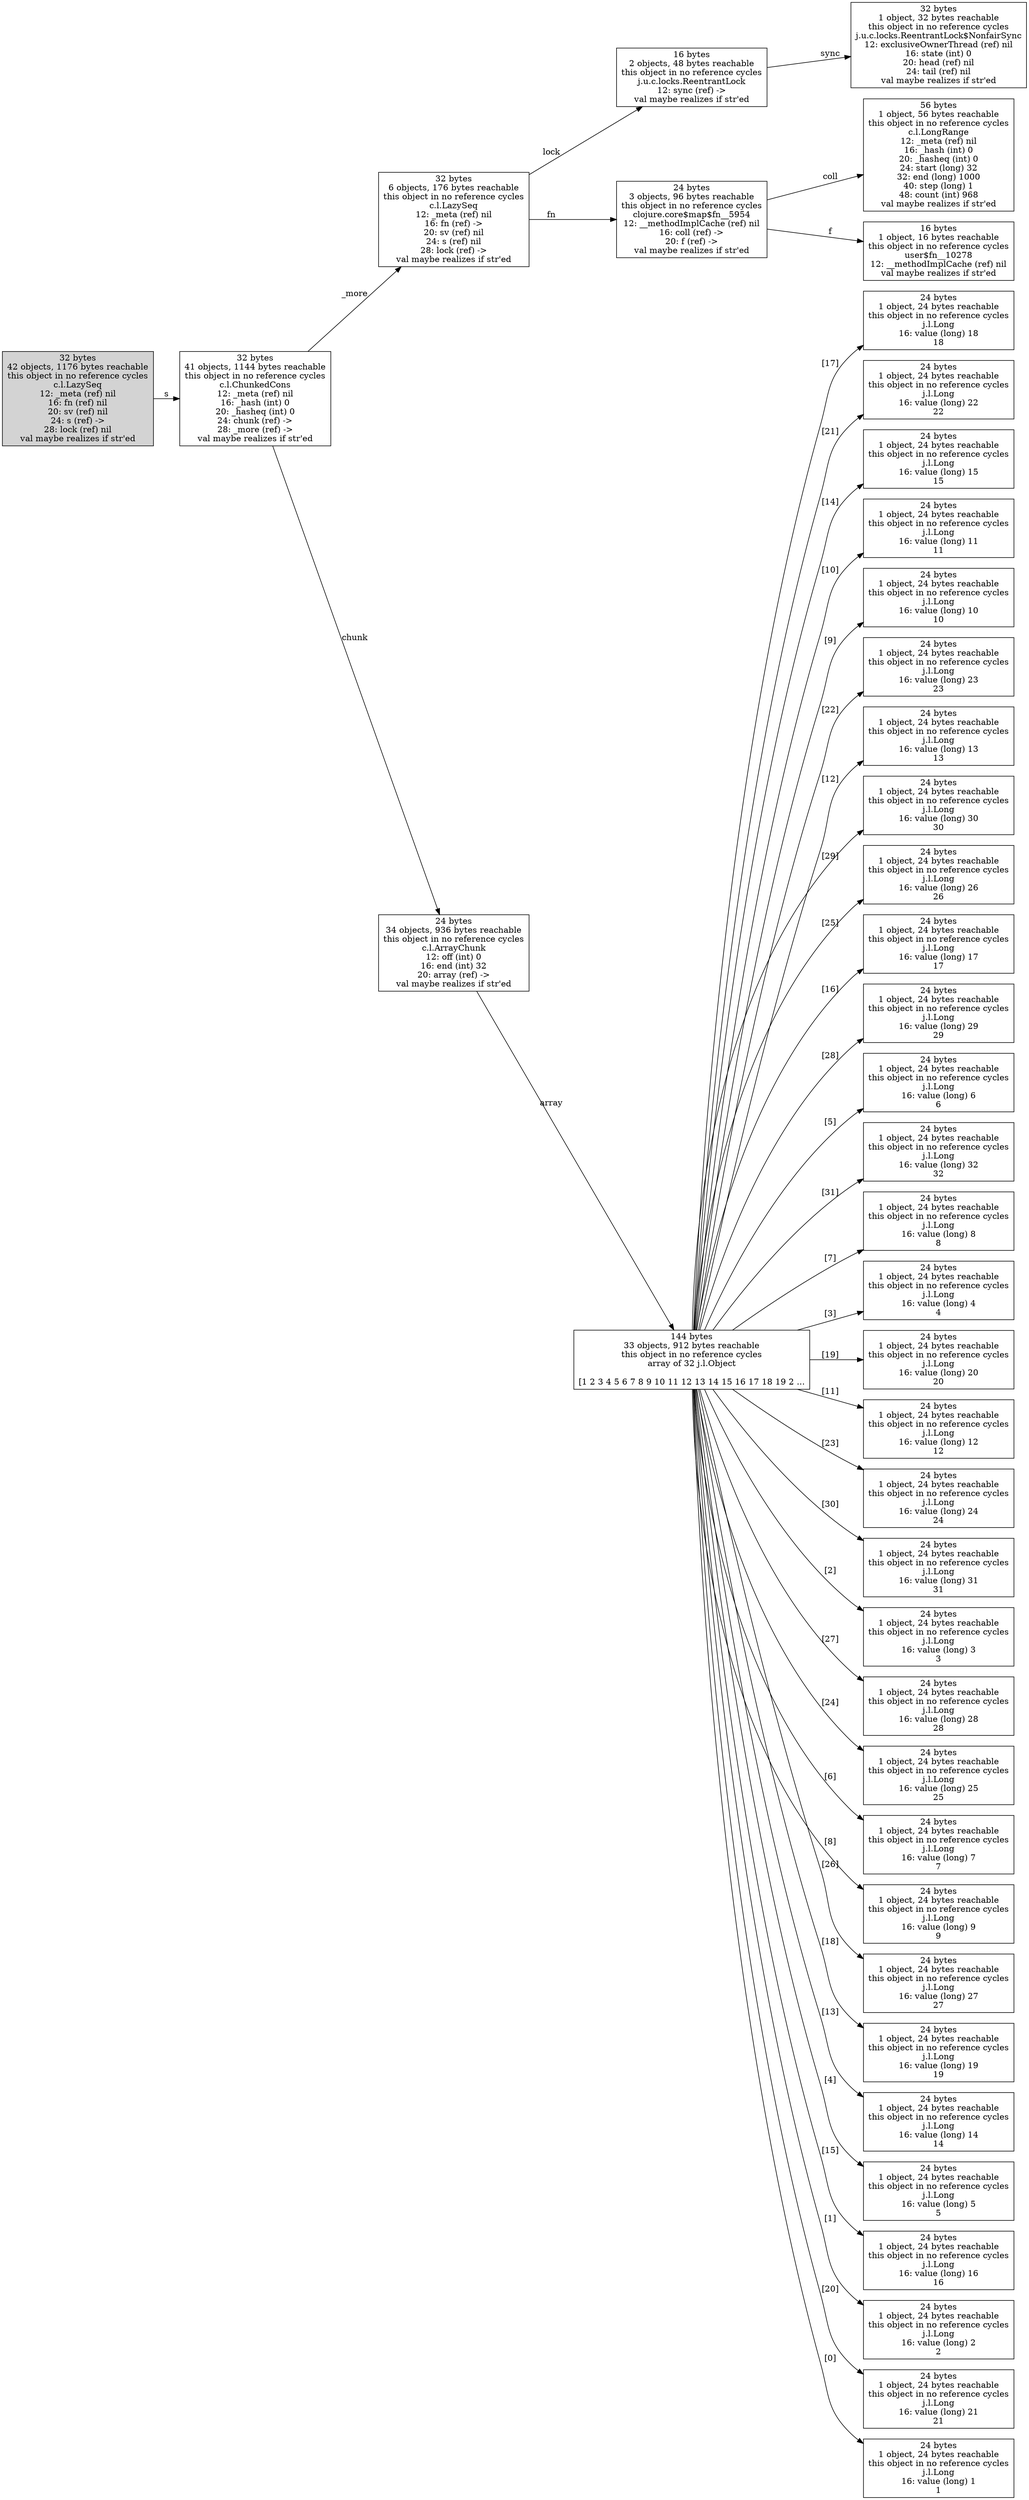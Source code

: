 digraph {
graph [layout="dot",rankdir="LR"];
"34349650944" ["reachable-only-from"=18094453824,"scc-num-nodes"=1,label="24 bytes
1 object, 24 bytes reachable
this object in no reference cycles
j.l.Long
16: value (long) 18
18",shape="box"];
"34349651712" ["reachable-only-from"=18094453824,"scc-num-nodes"=1,label="24 bytes
1 object, 24 bytes reachable
this object in no reference cycles
j.l.Long
16: value (long) 22
22",shape="box"];
"34349650368" ["reachable-only-from"=18094453824,"scc-num-nodes"=1,label="24 bytes
1 object, 24 bytes reachable
this object in no reference cycles
j.l.Long
16: value (long) 15
15",shape="box"];
"18094456128" ["reachable-only-from"=18094453824,"scc-num-nodes"=1,label="56 bytes
1 object, 56 bytes reachable
this object in no reference cycles
c.l.LongRange
12: _meta (ref) nil
16: _hash (int) 0
20: _hasheq (int) 0
24: start (long) 32
32: end (long) 1000
40: step (long) 1
48: count (int) 968
val maybe realizes if str'ed",shape="box"];
"34349649600" ["reachable-only-from"=18094453824,"scc-num-nodes"=1,label="24 bytes
1 object, 24 bytes reachable
this object in no reference cycles
j.l.Long
16: value (long) 11
11",shape="box"];
"34349649408" ["reachable-only-from"=18094453824,"scc-num-nodes"=1,label="24 bytes
1 object, 24 bytes reachable
this object in no reference cycles
j.l.Long
16: value (long) 10
10",shape="box"];
"18094454080" ["reachable-only-from"=18094453824,"scc-num-nodes"=1,label="32 bytes
41 objects, 1144 bytes reachable
this object in no reference cycles
c.l.ChunkedCons
12: _meta (ref) nil
16: _hash (int) 0
20: _hasheq (int) 0
24: chunk (ref) ->
28: _more (ref) ->
val maybe realizes if str'ed",shape="box"];
"34349651904" ["reachable-only-from"=18094453824,"scc-num-nodes"=1,label="24 bytes
1 object, 24 bytes reachable
this object in no reference cycles
j.l.Long
16: value (long) 23
23",shape="box"];
"34349649984" ["reachable-only-from"=18094453824,"scc-num-nodes"=1,label="24 bytes
1 object, 24 bytes reachable
this object in no reference cycles
j.l.Long
16: value (long) 13
13",shape="box"];
"34349653248" ["reachable-only-from"=18094453824,"scc-num-nodes"=1,label="24 bytes
1 object, 24 bytes reachable
this object in no reference cycles
j.l.Long
16: value (long) 30
30",shape="box"];
"18094455680" ["reachable-only-from"=18094453824,"scc-num-nodes"=1,label="32 bytes
6 objects, 176 bytes reachable
this object in no reference cycles
c.l.LazySeq
12: _meta (ref) nil
16: fn (ref) ->
20: sv (ref) nil
24: s (ref) nil
28: lock (ref) ->
val maybe realizes if str'ed",shape="box"];
"34349652480" ["reachable-only-from"=18094453824,"scc-num-nodes"=1,label="24 bytes
1 object, 24 bytes reachable
this object in no reference cycles
j.l.Long
16: value (long) 26
26",shape="box"];
"18094454528" ["reachable-only-from"=18094453824,"scc-num-nodes"=1,label="144 bytes
33 objects, 912 bytes reachable
this object in no reference cycles
array of 32 j.l.Object

[1 2 3 4 5 6 7 8 9 10 11 12 13 14 15 16 17 18 19 2 ...",shape="box"];
"34349650752" ["reachable-only-from"=18094453824,"scc-num-nodes"=1,label="24 bytes
1 object, 24 bytes reachable
this object in no reference cycles
j.l.Long
16: value (long) 17
17",shape="box"];
"18094456704" ["reachable-only-from"=18094453824,"scc-num-nodes"=1,label="16 bytes
2 objects, 48 bytes reachable
this object in no reference cycles
j.u.c.locks.ReentrantLock
12: sync (ref) ->
val maybe realizes if str'ed",shape="box"];
"34349653056" ["reachable-only-from"=18094453824,"scc-num-nodes"=1,label="24 bytes
1 object, 24 bytes reachable
this object in no reference cycles
j.l.Long
16: value (long) 29
29",shape="box"];
"34349648640" ["reachable-only-from"=18094453824,"scc-num-nodes"=1,label="24 bytes
1 object, 24 bytes reachable
this object in no reference cycles
j.l.Long
16: value (long) 6
6",shape="box"];
"34349653632" ["reachable-only-from"=18094453824,"scc-num-nodes"=1,label="24 bytes
1 object, 24 bytes reachable
this object in no reference cycles
j.l.Long
16: value (long) 32
32",shape="box"];
"34349649024" ["reachable-only-from"=18094453824,"scc-num-nodes"=1,label="24 bytes
1 object, 24 bytes reachable
this object in no reference cycles
j.l.Long
16: value (long) 8
8",shape="box"];
"34349648256" ["reachable-only-from"=18094453824,"scc-num-nodes"=1,label="24 bytes
1 object, 24 bytes reachable
this object in no reference cycles
j.l.Long
16: value (long) 4
4",shape="box"];
"34349651328" ["reachable-only-from"=18094453824,"scc-num-nodes"=1,label="24 bytes
1 object, 24 bytes reachable
this object in no reference cycles
j.l.Long
16: value (long) 20
20",shape="box"];
"34349649792" ["reachable-only-from"=18094453824,"scc-num-nodes"=1,label="24 bytes
1 object, 24 bytes reachable
this object in no reference cycles
j.l.Long
16: value (long) 12
12",shape="box"];
"34349652096" ["reachable-only-from"=18094453824,"scc-num-nodes"=1,label="24 bytes
1 object, 24 bytes reachable
this object in no reference cycles
j.l.Long
16: value (long) 24
24",shape="box"];
"34349653440" ["reachable-only-from"=18094453824,"scc-num-nodes"=1,label="24 bytes
1 object, 24 bytes reachable
this object in no reference cycles
j.l.Long
16: value (long) 31
31",shape="box"];
"34349648064" ["reachable-only-from"=18094453824,"scc-num-nodes"=1,label="24 bytes
1 object, 24 bytes reachable
this object in no reference cycles
j.l.Long
16: value (long) 3
3",shape="box"];
"34349652864" ["reachable-only-from"=18094453824,"scc-num-nodes"=1,label="24 bytes
1 object, 24 bytes reachable
this object in no reference cycles
j.l.Long
16: value (long) 28
28",shape="box"];
"34349652288" ["reachable-only-from"=18094453824,"scc-num-nodes"=1,label="24 bytes
1 object, 24 bytes reachable
this object in no reference cycles
j.l.Long
16: value (long) 25
25",shape="box"];
"34349648832" ["reachable-only-from"=18094453824,"scc-num-nodes"=1,label="24 bytes
1 object, 24 bytes reachable
this object in no reference cycles
j.l.Long
16: value (long) 7
7",shape="box"];
"18094456832" ["reachable-only-from"=18094453824,"scc-num-nodes"=1,label="32 bytes
1 object, 32 bytes reachable
this object in no reference cycles
j.u.c.locks.ReentrantLock$NonfairSync
12: exclusiveOwnerThread (ref) nil
16: state (int) 0
20: head (ref) nil
24: tail (ref) nil
val maybe realizes if str'ed",shape="box"];
"18094453824" ["reachable-only-from"=18094453824,"scc-num-nodes"=1,style="filled","my-unique-total-size"=1176,"my-unique-num-reachable-nodes"=42,label="32 bytes
42 objects, 1176 bytes reachable
this object in no reference cycles
c.l.LazySeq
12: _meta (ref) nil
16: fn (ref) nil
20: sv (ref) nil
24: s (ref) ->
28: lock (ref) nil
val maybe realizes if str'ed",shape="box"];
"34349649216" ["reachable-only-from"=18094453824,"scc-num-nodes"=1,label="24 bytes
1 object, 24 bytes reachable
this object in no reference cycles
j.l.Long
16: value (long) 9
9",shape="box"];
"34349652672" ["reachable-only-from"=18094453824,"scc-num-nodes"=1,label="24 bytes
1 object, 24 bytes reachable
this object in no reference cycles
j.l.Long
16: value (long) 27
27",shape="box"];
"18094456576" ["reachable-only-from"=18094453824,"scc-num-nodes"=1,label="16 bytes
1 object, 16 bytes reachable
this object in no reference cycles
user$fn__10278
12: __methodImplCache (ref) nil
val maybe realizes if str'ed",shape="box"];
"34349651136" ["reachable-only-from"=18094453824,"scc-num-nodes"=1,label="24 bytes
1 object, 24 bytes reachable
this object in no reference cycles
j.l.Long
16: value (long) 19
19",shape="box"];
"34349650176" ["reachable-only-from"=18094453824,"scc-num-nodes"=1,label="24 bytes
1 object, 24 bytes reachable
this object in no reference cycles
j.l.Long
16: value (long) 14
14",shape="box"];
"34349648448" ["reachable-only-from"=18094453824,"scc-num-nodes"=1,label="24 bytes
1 object, 24 bytes reachable
this object in no reference cycles
j.l.Long
16: value (long) 5
5",shape="box"];
"34349650560" ["reachable-only-from"=18094453824,"scc-num-nodes"=1,label="24 bytes
1 object, 24 bytes reachable
this object in no reference cycles
j.l.Long
16: value (long) 16
16",shape="box"];
"34349647872" ["reachable-only-from"=18094453824,"scc-num-nodes"=1,label="24 bytes
1 object, 24 bytes reachable
this object in no reference cycles
j.l.Long
16: value (long) 2
2",shape="box"];
"18094455936" ["reachable-only-from"=18094453824,"scc-num-nodes"=1,label="24 bytes
3 objects, 96 bytes reachable
this object in no reference cycles
clojure.core$map$fn__5954
12: __methodImplCache (ref) nil
16: coll (ref) ->
20: f (ref) ->
val maybe realizes if str'ed",shape="box"];
"34349651520" ["reachable-only-from"=18094453824,"scc-num-nodes"=1,label="24 bytes
1 object, 24 bytes reachable
this object in no reference cycles
j.l.Long
16: value (long) 21
21",shape="box"];
"34349647680" ["reachable-only-from"=18094453824,"scc-num-nodes"=1,label="24 bytes
1 object, 24 bytes reachable
this object in no reference cycles
j.l.Long
16: value (long) 1
1",shape="box"];
"18094454336" ["reachable-only-from"=18094453824,"scc-num-nodes"=1,label="24 bytes
34 objects, 936 bytes reachable
this object in no reference cycles
c.l.ArrayChunk
12: off (int) 0
16: end (int) 32
20: array (ref) ->
val maybe realizes if str'ed",shape="box"];
"18094454080" -> "18094454336" ["field-name"="chunk",label="chunk"];
"18094454080" -> "18094455680" ["field-name"="_more",label="_more"];
"18094455680" -> "18094455936" ["field-name"="fn",label="fn"];
"18094455680" -> "18094456704" ["field-name"="lock",label="lock"];
"18094454528" -> "34349650944" ["field-name"="[17]",label="[17]"];
"18094454528" -> "34349651712" ["field-name"="[21]",label="[21]"];
"18094454528" -> "34349650368" ["field-name"="[14]",label="[14]"];
"18094454528" -> "34349649600" ["field-name"="[10]",label="[10]"];
"18094454528" -> "34349649408" ["field-name"="[9]",label="[9]"];
"18094454528" -> "34349651904" ["field-name"="[22]",label="[22]"];
"18094454528" -> "34349649984" ["field-name"="[12]",label="[12]"];
"18094454528" -> "34349653248" ["field-name"="[29]",label="[29]"];
"18094454528" -> "34349652480" ["field-name"="[25]",label="[25]"];
"18094454528" -> "34349650752" ["field-name"="[16]",label="[16]"];
"18094454528" -> "34349653056" ["field-name"="[28]",label="[28]"];
"18094454528" -> "34349648640" ["field-name"="[5]",label="[5]"];
"18094454528" -> "34349653632" ["field-name"="[31]",label="[31]"];
"18094454528" -> "34349649024" ["field-name"="[7]",label="[7]"];
"18094454528" -> "34349648256" ["field-name"="[3]",label="[3]"];
"18094454528" -> "34349651328" ["field-name"="[19]",label="[19]"];
"18094454528" -> "34349649792" ["field-name"="[11]",label="[11]"];
"18094454528" -> "34349652096" ["field-name"="[23]",label="[23]"];
"18094454528" -> "34349653440" ["field-name"="[30]",label="[30]"];
"18094454528" -> "34349648064" ["field-name"="[2]",label="[2]"];
"18094454528" -> "34349652864" ["field-name"="[27]",label="[27]"];
"18094454528" -> "34349652288" ["field-name"="[24]",label="[24]"];
"18094454528" -> "34349648832" ["field-name"="[6]",label="[6]"];
"18094454528" -> "34349649216" ["field-name"="[8]",label="[8]"];
"18094454528" -> "34349652672" ["field-name"="[26]",label="[26]"];
"18094454528" -> "34349651136" ["field-name"="[18]",label="[18]"];
"18094454528" -> "34349650176" ["field-name"="[13]",label="[13]"];
"18094454528" -> "34349648448" ["field-name"="[4]",label="[4]"];
"18094454528" -> "34349650560" ["field-name"="[15]",label="[15]"];
"18094454528" -> "34349647872" ["field-name"="[1]",label="[1]"];
"18094454528" -> "34349651520" ["field-name"="[20]",label="[20]"];
"18094454528" -> "34349647680" ["field-name"="[0]",label="[0]"];
"18094456704" -> "18094456832" ["field-name"="sync",label="sync"];
"18094453824" -> "18094454080" ["field-name"="s",label="s"];
"18094455936" -> "18094456128" ["field-name"="coll",label="coll"];
"18094455936" -> "18094456576" ["field-name"="f",label="f"];
"18094454336" -> "18094454528" ["field-name"="array",label="array"];
} 
